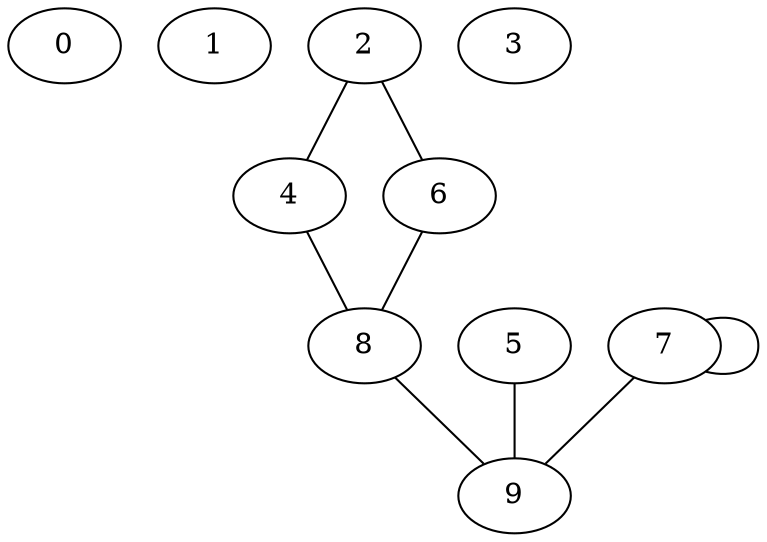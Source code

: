 graph exempleCouplesGraphe {
	graph [bb="0,0,360,252"];
	node [label="\N"];
	0	 [height=0.5,
		pos="27,234",
		width=0.75];
	1	 [height=0.5,
		pos="99,234",
		width=0.75];
	2	 [height=0.5,
		pos="171,234",
		width=0.75];
	4	 [height=0.5,
		pos="135,162",
		width=0.75];
	2 -- 4	 [pos="162.29,216.57 156.63,205.25 149.28,190.56 143.63,179.27"];
	6	 [height=0.5,
		pos="207,162",
		width=0.75];
	2 -- 6	 [pos="179.71,216.57 185.37,205.25 192.72,190.56 198.37,179.27"];
	3	 [height=0.5,
		pos="243,234",
		width=0.75];
	8	 [height=0.5,
		pos="171,90",
		width=0.75];
	4 -- 8	 [pos="143.71,144.57 149.37,133.25 156.72,118.56 162.37,107.27"];
	5	 [height=0.5,
		pos="243,90",
		width=0.75];
	9	 [height=0.5,
		pos="243,18",
		width=0.75];
	5 -- 9	 [pos="243,71.831 243,61 243,47.288 243,36.413"];
	6 -- 8	 [pos="198.29,144.57 192.63,133.25 185.28,118.56 179.63,107.27"];
	7	 [height=0.5,
		pos="315,90",
		width=0.75];
	7 -- 7	 [pos="334.9,102.43 347.69,105.68 360,101.53 360,90 360,78.469 347.69,74.325 334.9,77.568"];
	7 -- 9	 [pos="299.73,74.731 287.51,62.512 270.46,45.46 258.25,33.247"];
	8 -- 9	 [pos="186.27,74.731 198.49,62.512 215.54,45.46 227.75,33.247"];
}
